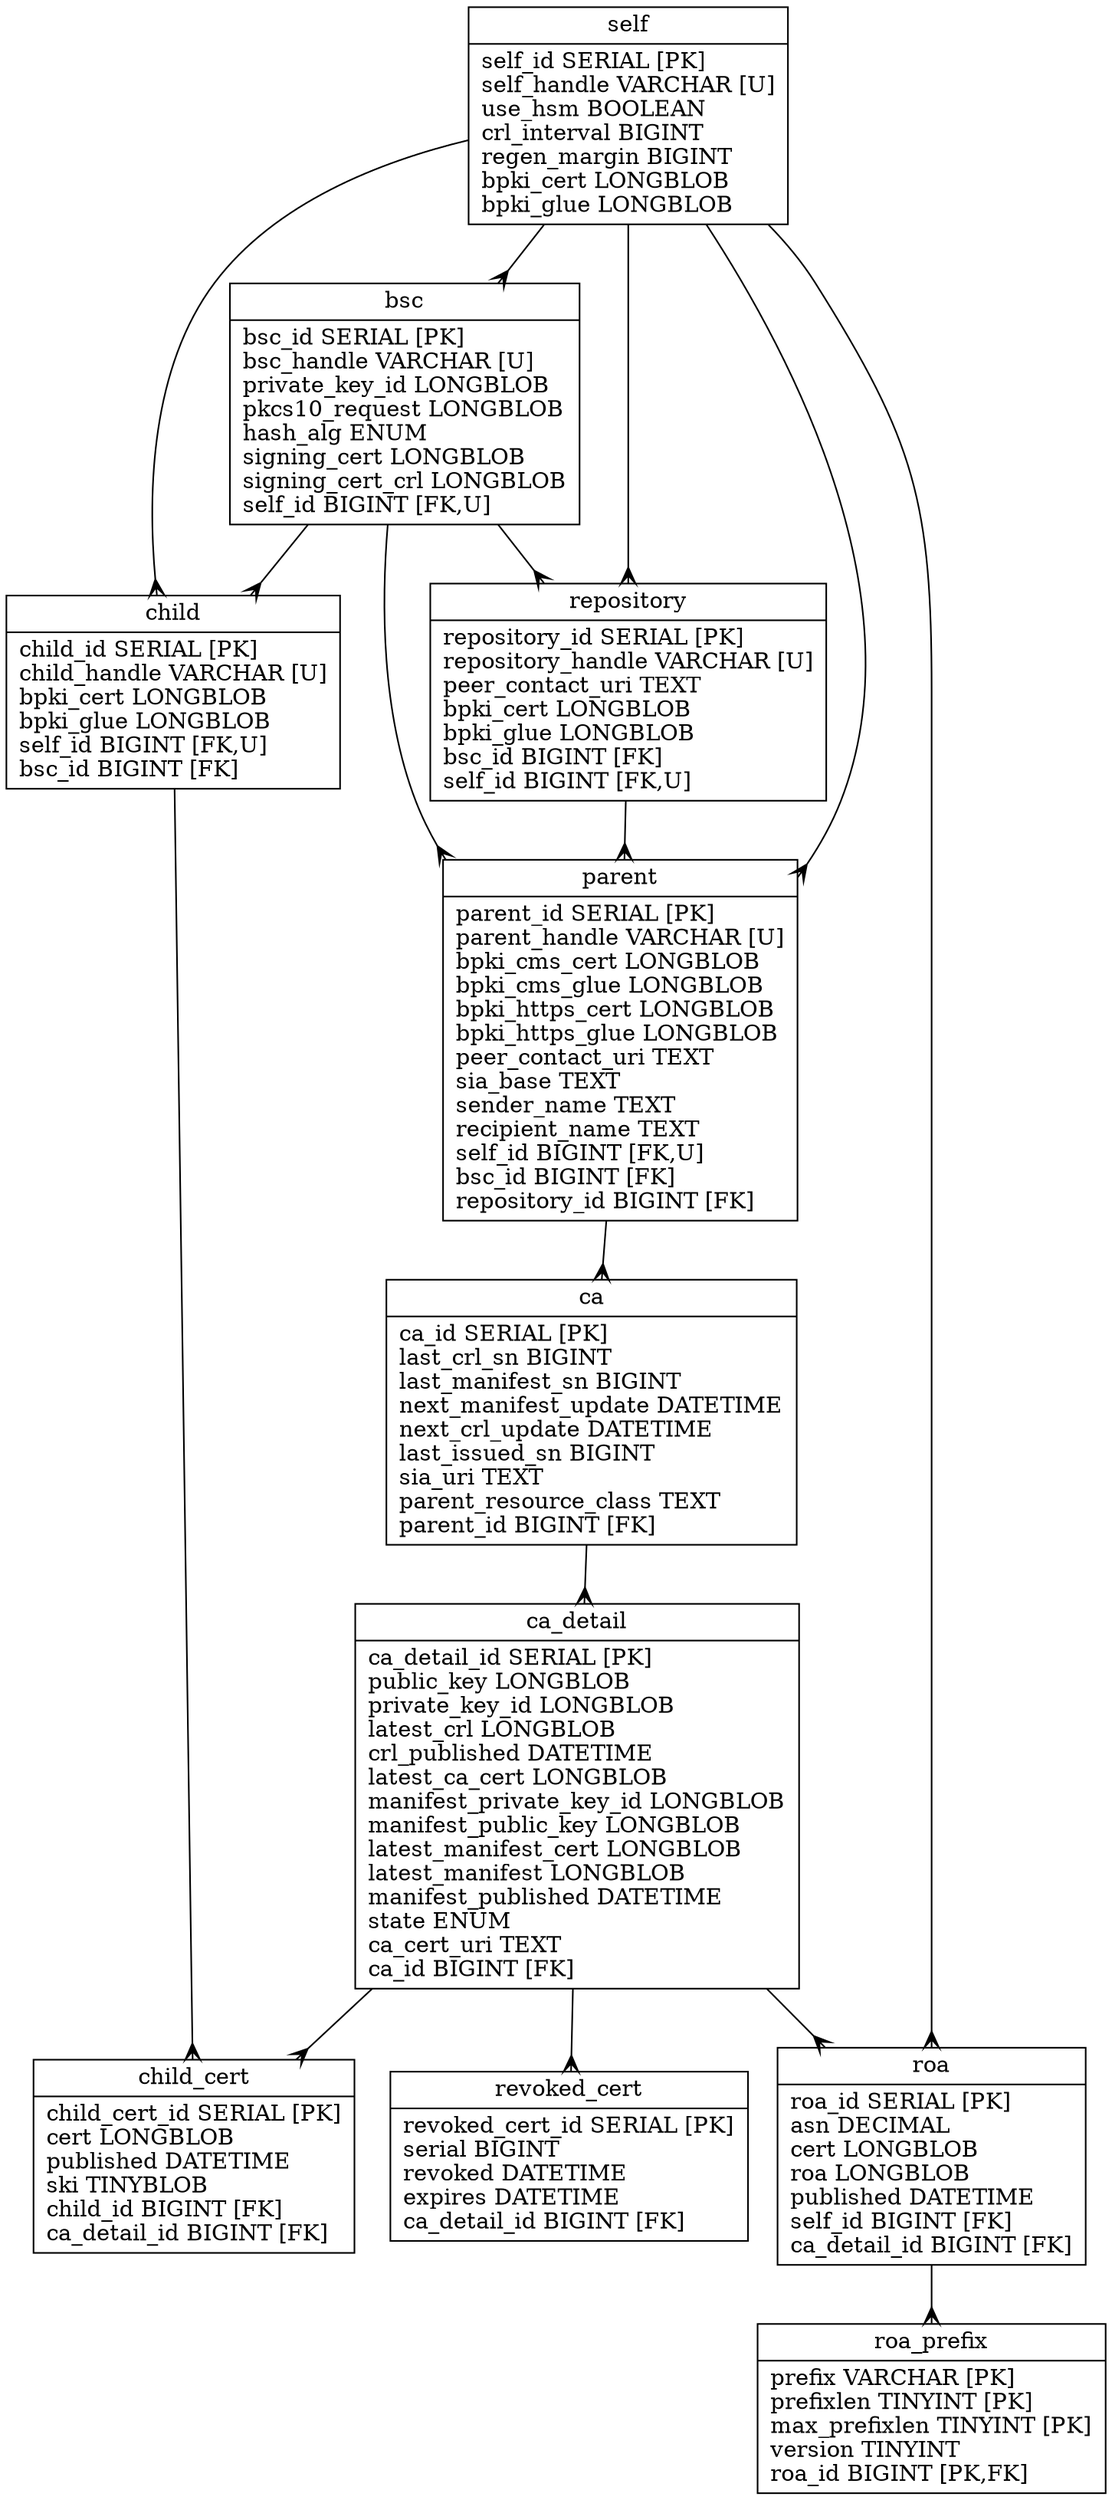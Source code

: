 // Automatically generated from rpkid.sql

digraph test {
	edge [arrowtail=none, arrowhead=crow];
	graph [ratio=fill, overlap=false, bgcolor=white];
	node [label="\N", fillcolor=white, shape=record, style=filled];
	self [label="{self\n|self_id\ SERIAL\ [PK]\lself_handle\ VARCHAR\ [U]\luse_hsm\ BOOLEAN\lcrl_interval\ BIGINT\lregen_margin\ BIGINT\lbpki_cert\ LONGBLOB\lbpki_glue\ LONGBLOB\l}"];
	bsc [label="{bsc\n|bsc_id\ SERIAL\ [PK]\lbsc_handle\ VARCHAR\ [U]\lprivate_key_id\ LONGBLOB\lpkcs10_request\ LONGBLOB\lhash_alg\ ENUM\lsigning_cert\ LONGBLOB\lsigning_cert_crl\ LONGBLOB\lself_id\ BIGINT\ [FK,U]\l}"];
	repository [label="{repository\n|repository_id\ SERIAL\ [PK]\lrepository_handle\ VARCHAR\ [U]\lpeer_contact_uri\ TEXT\lbpki_cert\ LONGBLOB\lbpki_glue\ LONGBLOB\lbsc_id\ BIGINT\ [FK]\lself_id\ BIGINT\ [FK,U]\l}"];
	parent [label="{parent\n|parent_id\ SERIAL\ [PK]\lparent_handle\ VARCHAR\ [U]\lbpki_cms_cert\ LONGBLOB\lbpki_cms_glue\ LONGBLOB\lbpki_https_cert\ LONGBLOB\lbpki_https_glue\ LONGBLOB\lpeer_contact_uri\ TEXT\lsia_base\ TEXT\lsender_name\ TEXT\lrecipient_name\ TEXT\lself_id\ BIGINT\ [FK,U]\lbsc_id\ BIGINT\ [FK]\lrepository_id\ BIGINT\ [FK]\l}"];
	ca [label="{ca\n|ca_id\ SERIAL\ [PK]\llast_crl_sn\ BIGINT\llast_manifest_sn\ BIGINT\lnext_manifest_update\ DATETIME\lnext_crl_update\ DATETIME\llast_issued_sn\ BIGINT\lsia_uri\ TEXT\lparent_resource_class\ TEXT\lparent_id\ BIGINT\ [FK]\l}"];
	ca_detail [label="{ca_detail\n|ca_detail_id\ SERIAL\ [PK]\lpublic_key\ LONGBLOB\lprivate_key_id\ LONGBLOB\llatest_crl\ LONGBLOB\lcrl_published\ DATETIME\llatest_ca_cert\ LONGBLOB\lmanifest_private_key_id\ LONGBLOB\lmanifest_public_key\ LONGBLOB\llatest_manifest_cert\ LONGBLOB\llatest_manifest\ LONGBLOB\lmanifest_published\ DATETIME\lstate\ ENUM\lca_cert_uri\ TEXT\lca_id\ BIGINT\ [FK]\l}"];
	child [label="{child\n|child_id\ SERIAL\ [PK]\lchild_handle\ VARCHAR\ [U]\lbpki_cert\ LONGBLOB\lbpki_glue\ LONGBLOB\lself_id\ BIGINT\ [FK,U]\lbsc_id\ BIGINT\ [FK]\l}"];
	child_cert [label="{child_cert\n|child_cert_id\ SERIAL\ [PK]\lcert\ LONGBLOB\lpublished\ DATETIME\lski\ TINYBLOB\lchild_id\ BIGINT\ [FK]\lca_detail_id\ BIGINT\ [FK]\l}"];
	revoked_cert [label="{revoked_cert\n|revoked_cert_id\ SERIAL\ [PK]\lserial\ BIGINT\lrevoked\ DATETIME\lexpires\ DATETIME\lca_detail_id\ BIGINT\ [FK]\l}"];
	roa [label="{roa\n|roa_id\ SERIAL\ [PK]\lasn\ DECIMAL\lcert\ LONGBLOB\lroa\ LONGBLOB\lpublished\ DATETIME\lself_id\ BIGINT\ [FK]\lca_detail_id\ BIGINT\ [FK]\l}"];
	roa_prefix [label="{roa_prefix\n|prefix\ VARCHAR\ [PK]\lprefixlen\ TINYINT\ [PK]\lmax_prefixlen\ TINYINT\ [PK]\lversion\ TINYINT\lroa_id\ BIGINT\ [PK,FK]\l}"];
	bsc -> child;
	bsc -> parent;
	bsc -> repository;
	ca -> ca_detail;
	ca_detail -> child_cert;
	ca_detail -> revoked_cert;
	ca_detail -> roa;
	child -> child_cert;
	parent -> ca;
	repository -> parent;
	roa -> roa_prefix;
	self -> bsc;
	self -> child;
	self -> parent;
	self -> repository;
	self -> roa;
}
